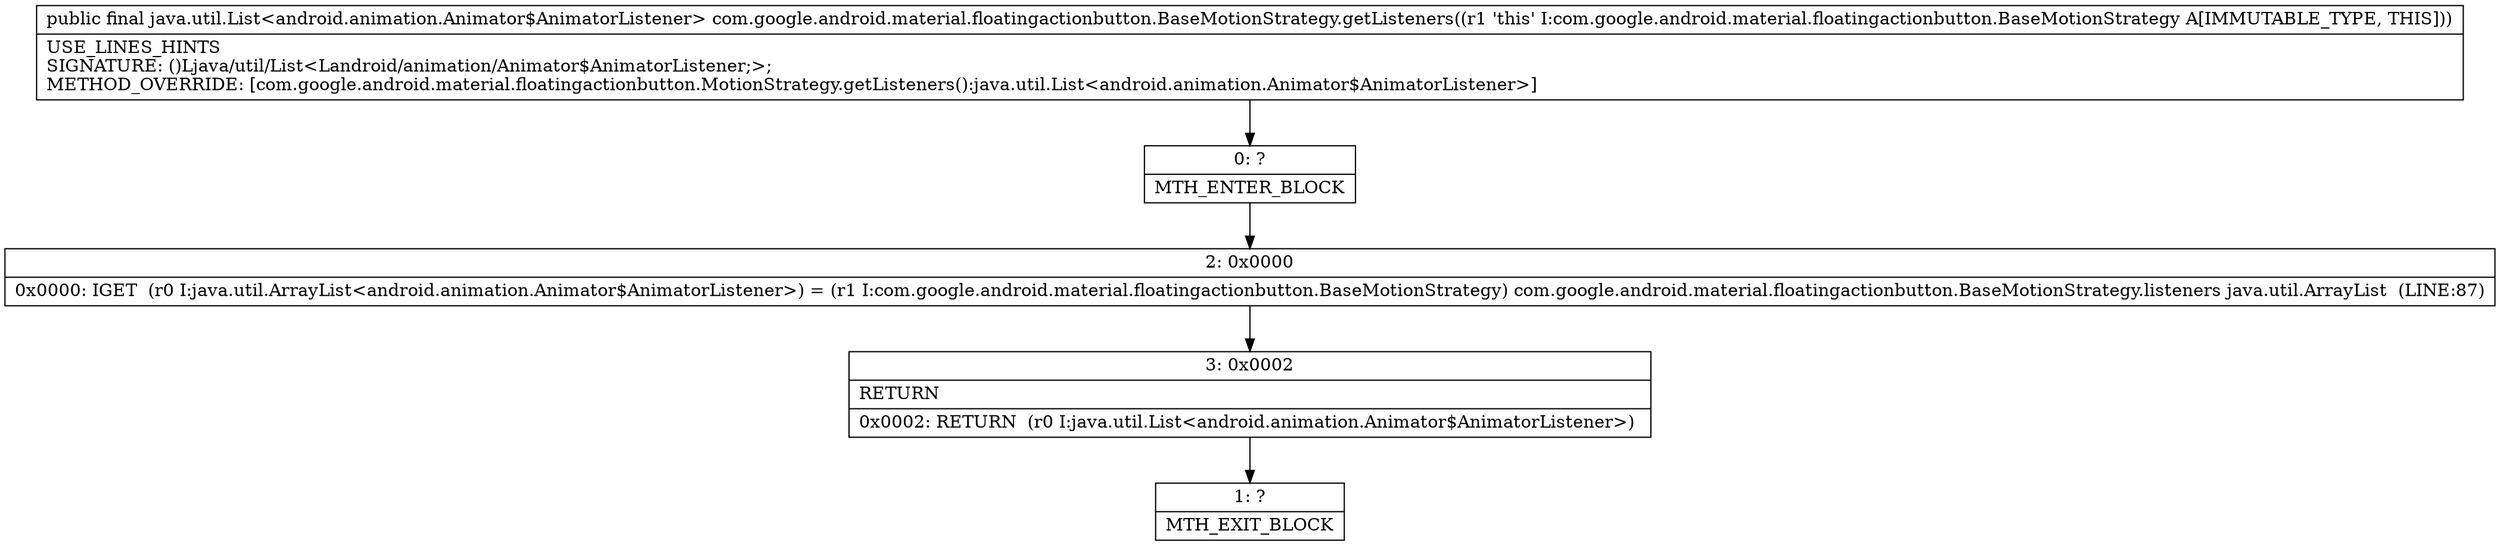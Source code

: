 digraph "CFG forcom.google.android.material.floatingactionbutton.BaseMotionStrategy.getListeners()Ljava\/util\/List;" {
Node_0 [shape=record,label="{0\:\ ?|MTH_ENTER_BLOCK\l}"];
Node_2 [shape=record,label="{2\:\ 0x0000|0x0000: IGET  (r0 I:java.util.ArrayList\<android.animation.Animator$AnimatorListener\>) = (r1 I:com.google.android.material.floatingactionbutton.BaseMotionStrategy) com.google.android.material.floatingactionbutton.BaseMotionStrategy.listeners java.util.ArrayList  (LINE:87)\l}"];
Node_3 [shape=record,label="{3\:\ 0x0002|RETURN\l|0x0002: RETURN  (r0 I:java.util.List\<android.animation.Animator$AnimatorListener\>) \l}"];
Node_1 [shape=record,label="{1\:\ ?|MTH_EXIT_BLOCK\l}"];
MethodNode[shape=record,label="{public final java.util.List\<android.animation.Animator$AnimatorListener\> com.google.android.material.floatingactionbutton.BaseMotionStrategy.getListeners((r1 'this' I:com.google.android.material.floatingactionbutton.BaseMotionStrategy A[IMMUTABLE_TYPE, THIS]))  | USE_LINES_HINTS\lSIGNATURE: ()Ljava\/util\/List\<Landroid\/animation\/Animator$AnimatorListener;\>;\lMETHOD_OVERRIDE: [com.google.android.material.floatingactionbutton.MotionStrategy.getListeners():java.util.List\<android.animation.Animator$AnimatorListener\>]\l}"];
MethodNode -> Node_0;Node_0 -> Node_2;
Node_2 -> Node_3;
Node_3 -> Node_1;
}

